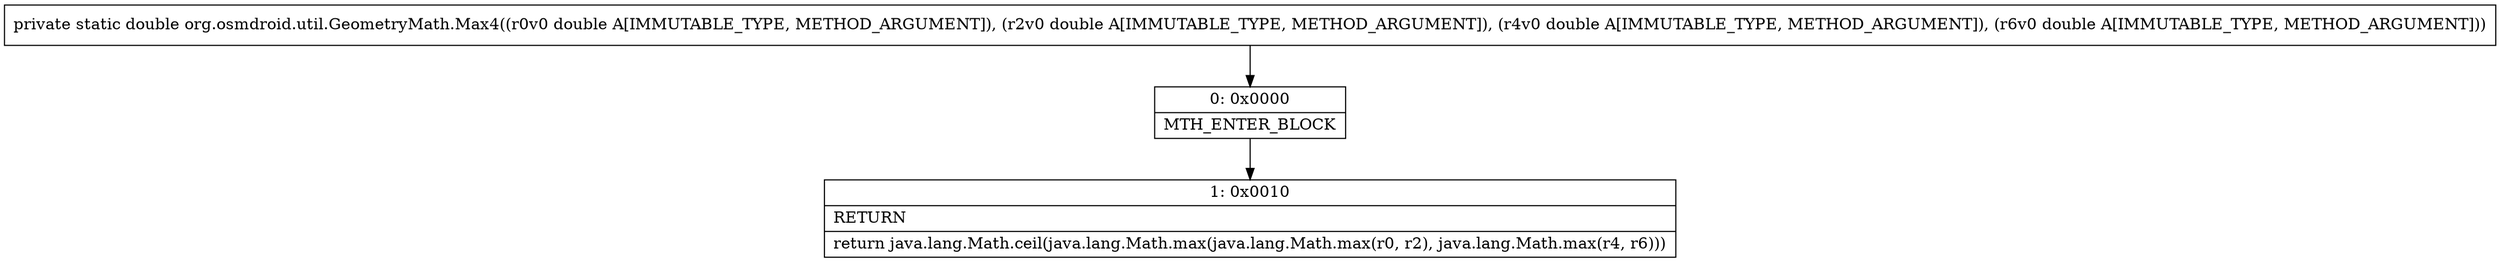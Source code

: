 digraph "CFG fororg.osmdroid.util.GeometryMath.Max4(DDDD)D" {
Node_0 [shape=record,label="{0\:\ 0x0000|MTH_ENTER_BLOCK\l}"];
Node_1 [shape=record,label="{1\:\ 0x0010|RETURN\l|return java.lang.Math.ceil(java.lang.Math.max(java.lang.Math.max(r0, r2), java.lang.Math.max(r4, r6)))\l}"];
MethodNode[shape=record,label="{private static double org.osmdroid.util.GeometryMath.Max4((r0v0 double A[IMMUTABLE_TYPE, METHOD_ARGUMENT]), (r2v0 double A[IMMUTABLE_TYPE, METHOD_ARGUMENT]), (r4v0 double A[IMMUTABLE_TYPE, METHOD_ARGUMENT]), (r6v0 double A[IMMUTABLE_TYPE, METHOD_ARGUMENT])) }"];
MethodNode -> Node_0;
Node_0 -> Node_1;
}

